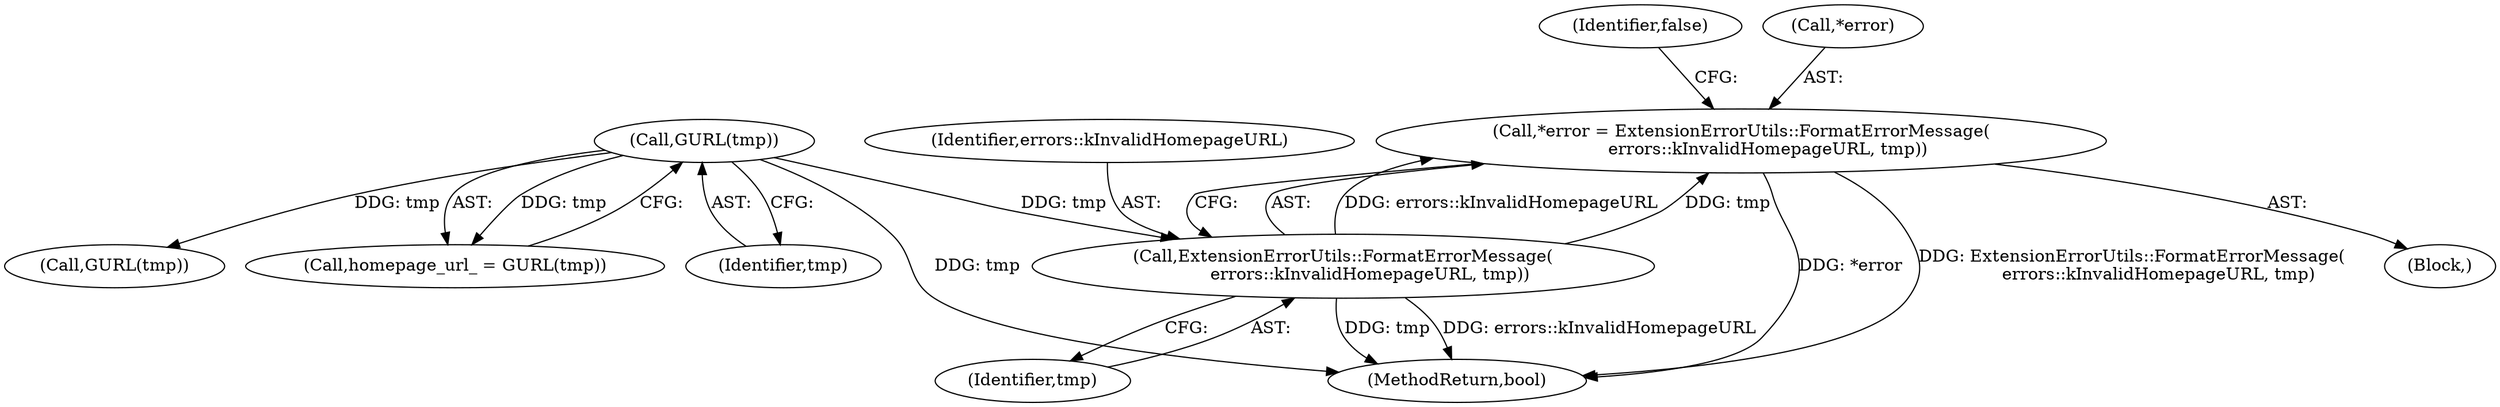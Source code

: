 digraph "0_Chrome_c63f2b7fe4fe2977f858a8e36d5f48db17eff2e7_30@pointer" {
"1000291" [label="(Call,*error = ExtensionErrorUtils::FormatErrorMessage(\n          errors::kInvalidHomepageURL, tmp))"];
"1000294" [label="(Call,ExtensionErrorUtils::FormatErrorMessage(\n          errors::kInvalidHomepageURL, tmp))"];
"1000277" [label="(Call,GURL(tmp))"];
"1000298" [label="(Identifier,false)"];
"1000295" [label="(Identifier,errors::kInvalidHomepageURL)"];
"1000321" [label="(Call,GURL(tmp))"];
"1000296" [label="(Identifier,tmp)"];
"1000275" [label="(Call,homepage_url_ = GURL(tmp))"];
"1000277" [label="(Call,GURL(tmp))"];
"1002360" [label="(MethodReturn,bool)"];
"1000294" [label="(Call,ExtensionErrorUtils::FormatErrorMessage(\n          errors::kInvalidHomepageURL, tmp))"];
"1000278" [label="(Identifier,tmp)"];
"1000291" [label="(Call,*error = ExtensionErrorUtils::FormatErrorMessage(\n          errors::kInvalidHomepageURL, tmp))"];
"1000292" [label="(Call,*error)"];
"1000290" [label="(Block,)"];
"1000291" -> "1000290"  [label="AST: "];
"1000291" -> "1000294"  [label="CFG: "];
"1000292" -> "1000291"  [label="AST: "];
"1000294" -> "1000291"  [label="AST: "];
"1000298" -> "1000291"  [label="CFG: "];
"1000291" -> "1002360"  [label="DDG: *error"];
"1000291" -> "1002360"  [label="DDG: ExtensionErrorUtils::FormatErrorMessage(\n          errors::kInvalidHomepageURL, tmp)"];
"1000294" -> "1000291"  [label="DDG: errors::kInvalidHomepageURL"];
"1000294" -> "1000291"  [label="DDG: tmp"];
"1000294" -> "1000296"  [label="CFG: "];
"1000295" -> "1000294"  [label="AST: "];
"1000296" -> "1000294"  [label="AST: "];
"1000294" -> "1002360"  [label="DDG: tmp"];
"1000294" -> "1002360"  [label="DDG: errors::kInvalidHomepageURL"];
"1000277" -> "1000294"  [label="DDG: tmp"];
"1000277" -> "1000275"  [label="AST: "];
"1000277" -> "1000278"  [label="CFG: "];
"1000278" -> "1000277"  [label="AST: "];
"1000275" -> "1000277"  [label="CFG: "];
"1000277" -> "1002360"  [label="DDG: tmp"];
"1000277" -> "1000275"  [label="DDG: tmp"];
"1000277" -> "1000321"  [label="DDG: tmp"];
}
